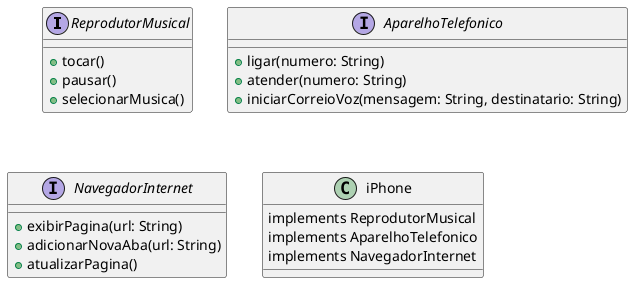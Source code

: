 @startuml diagrama_iPhone

interface ReprodutorMusical {
    + tocar()
    + pausar()
    + selecionarMusica()
}

interface AparelhoTelefonico {
    + ligar(numero: String)
    + atender(numero: String)
    + iniciarCorreioVoz(mensagem: String, destinatario: String)
}

interface NavegadorInternet {
    + exibirPagina(url: String)
    + adicionarNovaAba(url: String)
    + atualizarPagina()
}

class iPhone {
    implements ReprodutorMusical
    implements AparelhoTelefonico
    implements NavegadorInternet
}

@enduml
